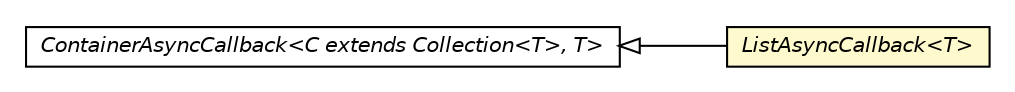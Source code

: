 #!/usr/local/bin/dot
#
# Class diagram 
# Generated by UMLGraph version R5_6-24-gf6e263 (http://www.umlgraph.org/)
#

digraph G {
	edge [fontname="Helvetica",fontsize=10,labelfontname="Helvetica",labelfontsize=10];
	node [fontname="Helvetica",fontsize=10,shape=plaintext];
	nodesep=0.25;
	ranksep=0.5;
	rankdir=LR;
	// org.turbogwt.core.http.client.ListAsyncCallback<T>
	c2954 [label=<<table title="org.turbogwt.core.http.client.ListAsyncCallback" border="0" cellborder="1" cellspacing="0" cellpadding="2" port="p" bgcolor="lemonChiffon" href="./ListAsyncCallback.html">
		<tr><td><table border="0" cellspacing="0" cellpadding="1">
<tr><td align="center" balign="center"><font face="Helvetica-Oblique"> ListAsyncCallback&lt;T&gt; </font></td></tr>
		</table></td></tr>
		</table>>, URL="./ListAsyncCallback.html", fontname="Helvetica", fontcolor="black", fontsize=10.0];
	// org.turbogwt.core.http.client.ContainerAsyncCallback<C extends java.util.Collection<T>, T>
	c2962 [label=<<table title="org.turbogwt.core.http.client.ContainerAsyncCallback" border="0" cellborder="1" cellspacing="0" cellpadding="2" port="p" href="./ContainerAsyncCallback.html">
		<tr><td><table border="0" cellspacing="0" cellpadding="1">
<tr><td align="center" balign="center"><font face="Helvetica-Oblique"> ContainerAsyncCallback&lt;C extends Collection&lt;T&gt;, T&gt; </font></td></tr>
		</table></td></tr>
		</table>>, URL="./ContainerAsyncCallback.html", fontname="Helvetica", fontcolor="black", fontsize=10.0];
	//org.turbogwt.core.http.client.ListAsyncCallback<T> extends org.turbogwt.core.http.client.ContainerAsyncCallback<java.util.List<T>, T>
	c2962:p -> c2954:p [dir=back,arrowtail=empty];
}

